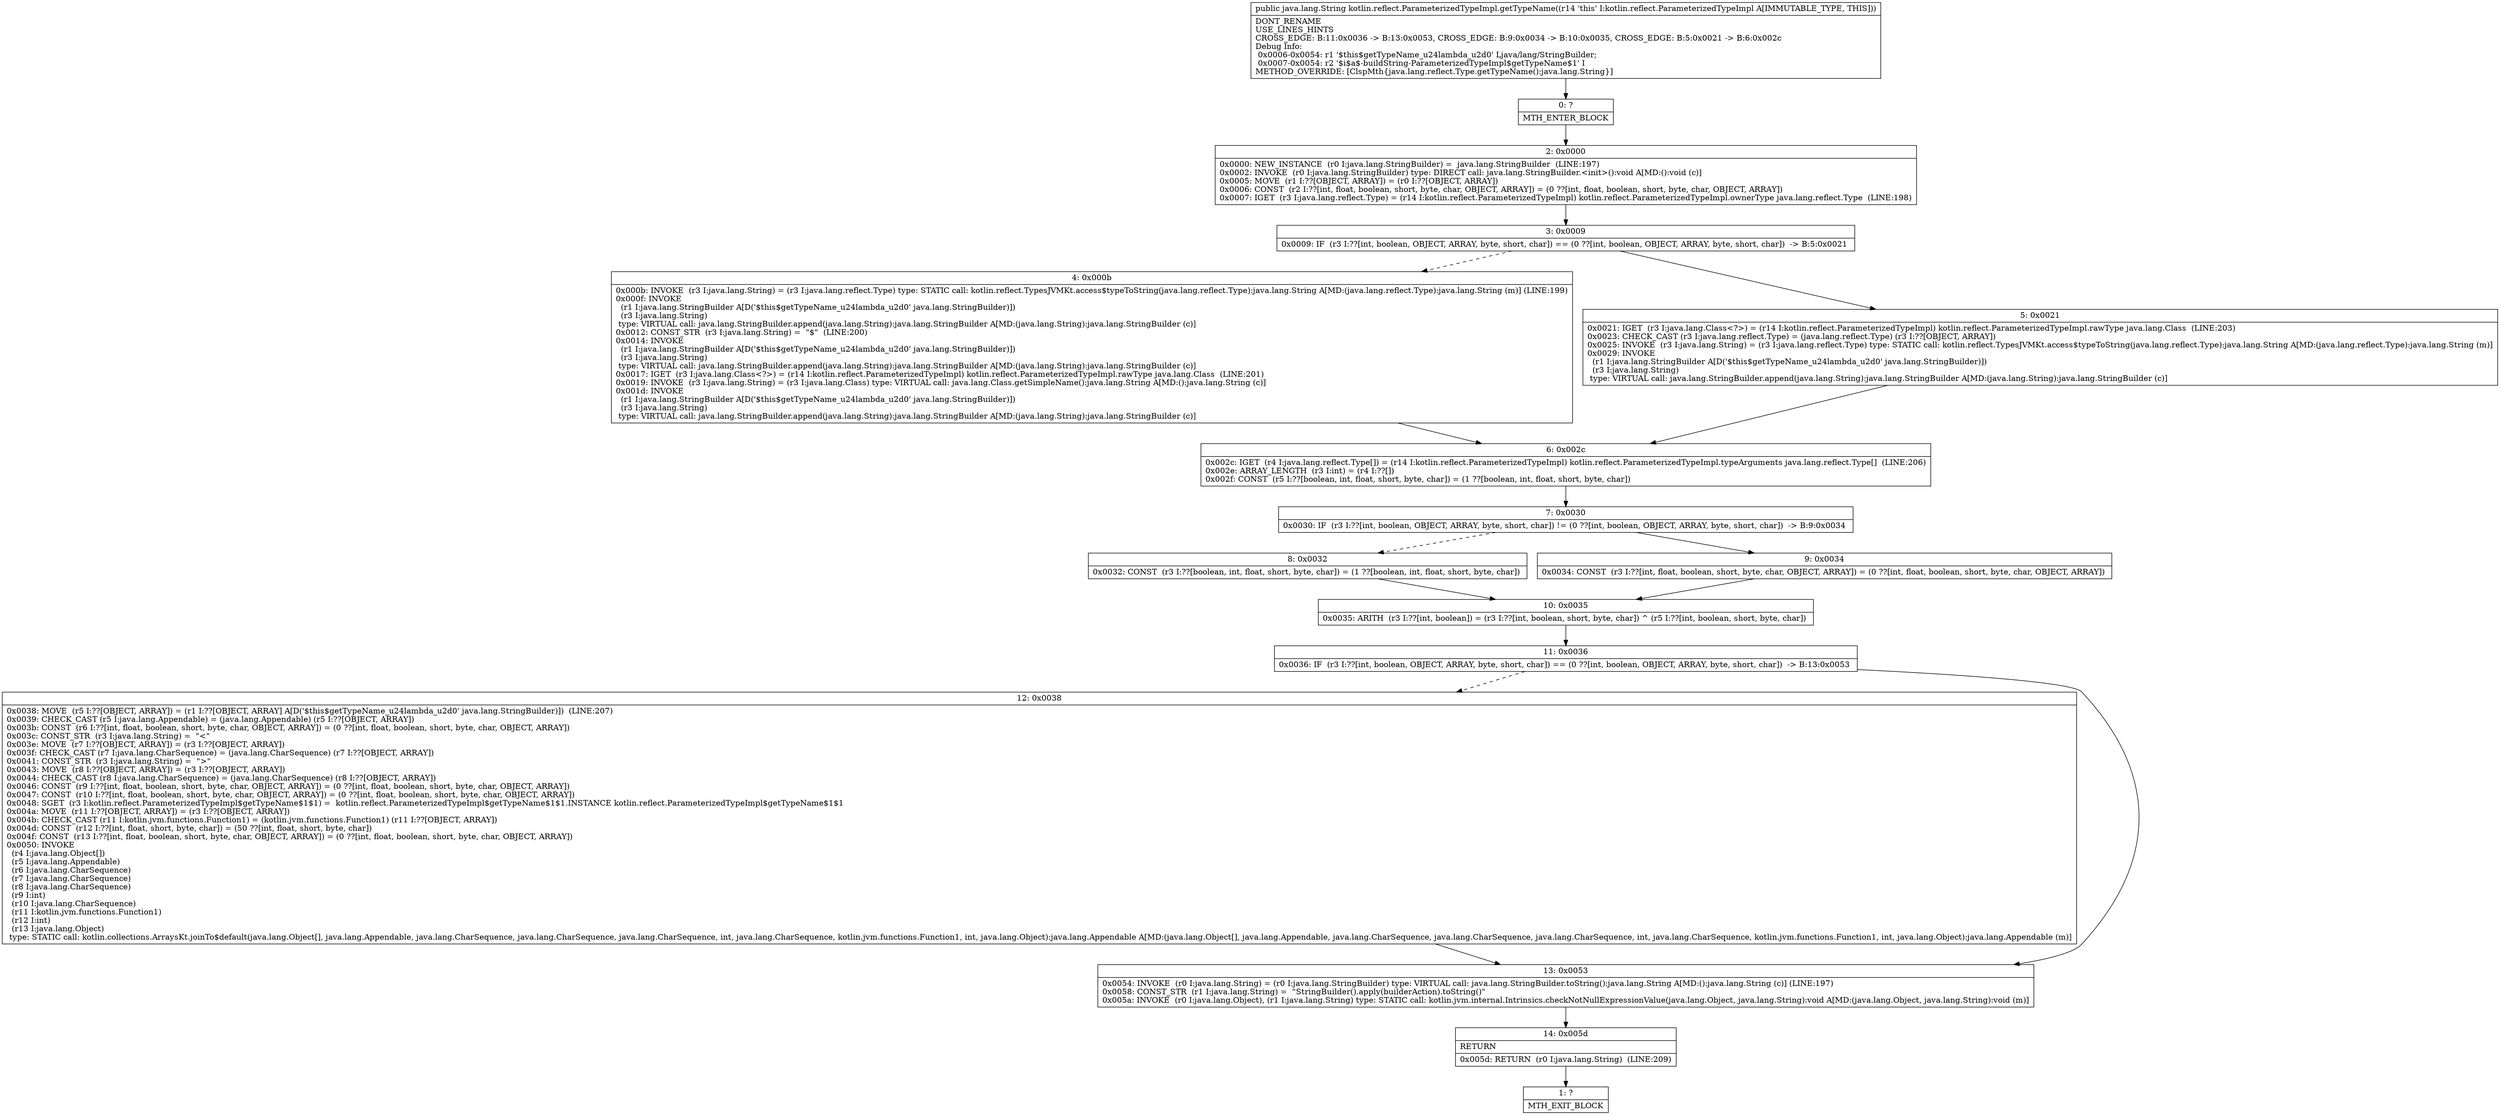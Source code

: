 digraph "CFG forkotlin.reflect.ParameterizedTypeImpl.getTypeName()Ljava\/lang\/String;" {
Node_0 [shape=record,label="{0\:\ ?|MTH_ENTER_BLOCK\l}"];
Node_2 [shape=record,label="{2\:\ 0x0000|0x0000: NEW_INSTANCE  (r0 I:java.lang.StringBuilder) =  java.lang.StringBuilder  (LINE:197)\l0x0002: INVOKE  (r0 I:java.lang.StringBuilder) type: DIRECT call: java.lang.StringBuilder.\<init\>():void A[MD:():void (c)]\l0x0005: MOVE  (r1 I:??[OBJECT, ARRAY]) = (r0 I:??[OBJECT, ARRAY]) \l0x0006: CONST  (r2 I:??[int, float, boolean, short, byte, char, OBJECT, ARRAY]) = (0 ??[int, float, boolean, short, byte, char, OBJECT, ARRAY]) \l0x0007: IGET  (r3 I:java.lang.reflect.Type) = (r14 I:kotlin.reflect.ParameterizedTypeImpl) kotlin.reflect.ParameterizedTypeImpl.ownerType java.lang.reflect.Type  (LINE:198)\l}"];
Node_3 [shape=record,label="{3\:\ 0x0009|0x0009: IF  (r3 I:??[int, boolean, OBJECT, ARRAY, byte, short, char]) == (0 ??[int, boolean, OBJECT, ARRAY, byte, short, char])  \-\> B:5:0x0021 \l}"];
Node_4 [shape=record,label="{4\:\ 0x000b|0x000b: INVOKE  (r3 I:java.lang.String) = (r3 I:java.lang.reflect.Type) type: STATIC call: kotlin.reflect.TypesJVMKt.access$typeToString(java.lang.reflect.Type):java.lang.String A[MD:(java.lang.reflect.Type):java.lang.String (m)] (LINE:199)\l0x000f: INVOKE  \l  (r1 I:java.lang.StringBuilder A[D('$this$getTypeName_u24lambda_u2d0' java.lang.StringBuilder)])\l  (r3 I:java.lang.String)\l type: VIRTUAL call: java.lang.StringBuilder.append(java.lang.String):java.lang.StringBuilder A[MD:(java.lang.String):java.lang.StringBuilder (c)]\l0x0012: CONST_STR  (r3 I:java.lang.String) =  \"$\"  (LINE:200)\l0x0014: INVOKE  \l  (r1 I:java.lang.StringBuilder A[D('$this$getTypeName_u24lambda_u2d0' java.lang.StringBuilder)])\l  (r3 I:java.lang.String)\l type: VIRTUAL call: java.lang.StringBuilder.append(java.lang.String):java.lang.StringBuilder A[MD:(java.lang.String):java.lang.StringBuilder (c)]\l0x0017: IGET  (r3 I:java.lang.Class\<?\>) = (r14 I:kotlin.reflect.ParameterizedTypeImpl) kotlin.reflect.ParameterizedTypeImpl.rawType java.lang.Class  (LINE:201)\l0x0019: INVOKE  (r3 I:java.lang.String) = (r3 I:java.lang.Class) type: VIRTUAL call: java.lang.Class.getSimpleName():java.lang.String A[MD:():java.lang.String (c)]\l0x001d: INVOKE  \l  (r1 I:java.lang.StringBuilder A[D('$this$getTypeName_u24lambda_u2d0' java.lang.StringBuilder)])\l  (r3 I:java.lang.String)\l type: VIRTUAL call: java.lang.StringBuilder.append(java.lang.String):java.lang.StringBuilder A[MD:(java.lang.String):java.lang.StringBuilder (c)]\l}"];
Node_6 [shape=record,label="{6\:\ 0x002c|0x002c: IGET  (r4 I:java.lang.reflect.Type[]) = (r14 I:kotlin.reflect.ParameterizedTypeImpl) kotlin.reflect.ParameterizedTypeImpl.typeArguments java.lang.reflect.Type[]  (LINE:206)\l0x002e: ARRAY_LENGTH  (r3 I:int) = (r4 I:??[]) \l0x002f: CONST  (r5 I:??[boolean, int, float, short, byte, char]) = (1 ??[boolean, int, float, short, byte, char]) \l}"];
Node_7 [shape=record,label="{7\:\ 0x0030|0x0030: IF  (r3 I:??[int, boolean, OBJECT, ARRAY, byte, short, char]) != (0 ??[int, boolean, OBJECT, ARRAY, byte, short, char])  \-\> B:9:0x0034 \l}"];
Node_8 [shape=record,label="{8\:\ 0x0032|0x0032: CONST  (r3 I:??[boolean, int, float, short, byte, char]) = (1 ??[boolean, int, float, short, byte, char]) \l}"];
Node_10 [shape=record,label="{10\:\ 0x0035|0x0035: ARITH  (r3 I:??[int, boolean]) = (r3 I:??[int, boolean, short, byte, char]) ^ (r5 I:??[int, boolean, short, byte, char]) \l}"];
Node_11 [shape=record,label="{11\:\ 0x0036|0x0036: IF  (r3 I:??[int, boolean, OBJECT, ARRAY, byte, short, char]) == (0 ??[int, boolean, OBJECT, ARRAY, byte, short, char])  \-\> B:13:0x0053 \l}"];
Node_12 [shape=record,label="{12\:\ 0x0038|0x0038: MOVE  (r5 I:??[OBJECT, ARRAY]) = (r1 I:??[OBJECT, ARRAY] A[D('$this$getTypeName_u24lambda_u2d0' java.lang.StringBuilder)])  (LINE:207)\l0x0039: CHECK_CAST (r5 I:java.lang.Appendable) = (java.lang.Appendable) (r5 I:??[OBJECT, ARRAY]) \l0x003b: CONST  (r6 I:??[int, float, boolean, short, byte, char, OBJECT, ARRAY]) = (0 ??[int, float, boolean, short, byte, char, OBJECT, ARRAY]) \l0x003c: CONST_STR  (r3 I:java.lang.String) =  \"\<\" \l0x003e: MOVE  (r7 I:??[OBJECT, ARRAY]) = (r3 I:??[OBJECT, ARRAY]) \l0x003f: CHECK_CAST (r7 I:java.lang.CharSequence) = (java.lang.CharSequence) (r7 I:??[OBJECT, ARRAY]) \l0x0041: CONST_STR  (r3 I:java.lang.String) =  \"\>\" \l0x0043: MOVE  (r8 I:??[OBJECT, ARRAY]) = (r3 I:??[OBJECT, ARRAY]) \l0x0044: CHECK_CAST (r8 I:java.lang.CharSequence) = (java.lang.CharSequence) (r8 I:??[OBJECT, ARRAY]) \l0x0046: CONST  (r9 I:??[int, float, boolean, short, byte, char, OBJECT, ARRAY]) = (0 ??[int, float, boolean, short, byte, char, OBJECT, ARRAY]) \l0x0047: CONST  (r10 I:??[int, float, boolean, short, byte, char, OBJECT, ARRAY]) = (0 ??[int, float, boolean, short, byte, char, OBJECT, ARRAY]) \l0x0048: SGET  (r3 I:kotlin.reflect.ParameterizedTypeImpl$getTypeName$1$1) =  kotlin.reflect.ParameterizedTypeImpl$getTypeName$1$1.INSTANCE kotlin.reflect.ParameterizedTypeImpl$getTypeName$1$1 \l0x004a: MOVE  (r11 I:??[OBJECT, ARRAY]) = (r3 I:??[OBJECT, ARRAY]) \l0x004b: CHECK_CAST (r11 I:kotlin.jvm.functions.Function1) = (kotlin.jvm.functions.Function1) (r11 I:??[OBJECT, ARRAY]) \l0x004d: CONST  (r12 I:??[int, float, short, byte, char]) = (50 ??[int, float, short, byte, char]) \l0x004f: CONST  (r13 I:??[int, float, boolean, short, byte, char, OBJECT, ARRAY]) = (0 ??[int, float, boolean, short, byte, char, OBJECT, ARRAY]) \l0x0050: INVOKE  \l  (r4 I:java.lang.Object[])\l  (r5 I:java.lang.Appendable)\l  (r6 I:java.lang.CharSequence)\l  (r7 I:java.lang.CharSequence)\l  (r8 I:java.lang.CharSequence)\l  (r9 I:int)\l  (r10 I:java.lang.CharSequence)\l  (r11 I:kotlin.jvm.functions.Function1)\l  (r12 I:int)\l  (r13 I:java.lang.Object)\l type: STATIC call: kotlin.collections.ArraysKt.joinTo$default(java.lang.Object[], java.lang.Appendable, java.lang.CharSequence, java.lang.CharSequence, java.lang.CharSequence, int, java.lang.CharSequence, kotlin.jvm.functions.Function1, int, java.lang.Object):java.lang.Appendable A[MD:(java.lang.Object[], java.lang.Appendable, java.lang.CharSequence, java.lang.CharSequence, java.lang.CharSequence, int, java.lang.CharSequence, kotlin.jvm.functions.Function1, int, java.lang.Object):java.lang.Appendable (m)]\l}"];
Node_13 [shape=record,label="{13\:\ 0x0053|0x0054: INVOKE  (r0 I:java.lang.String) = (r0 I:java.lang.StringBuilder) type: VIRTUAL call: java.lang.StringBuilder.toString():java.lang.String A[MD:():java.lang.String (c)] (LINE:197)\l0x0058: CONST_STR  (r1 I:java.lang.String) =  \"StringBuilder().apply(builderAction).toString()\" \l0x005a: INVOKE  (r0 I:java.lang.Object), (r1 I:java.lang.String) type: STATIC call: kotlin.jvm.internal.Intrinsics.checkNotNullExpressionValue(java.lang.Object, java.lang.String):void A[MD:(java.lang.Object, java.lang.String):void (m)]\l}"];
Node_14 [shape=record,label="{14\:\ 0x005d|RETURN\l|0x005d: RETURN  (r0 I:java.lang.String)  (LINE:209)\l}"];
Node_1 [shape=record,label="{1\:\ ?|MTH_EXIT_BLOCK\l}"];
Node_9 [shape=record,label="{9\:\ 0x0034|0x0034: CONST  (r3 I:??[int, float, boolean, short, byte, char, OBJECT, ARRAY]) = (0 ??[int, float, boolean, short, byte, char, OBJECT, ARRAY]) \l}"];
Node_5 [shape=record,label="{5\:\ 0x0021|0x0021: IGET  (r3 I:java.lang.Class\<?\>) = (r14 I:kotlin.reflect.ParameterizedTypeImpl) kotlin.reflect.ParameterizedTypeImpl.rawType java.lang.Class  (LINE:203)\l0x0023: CHECK_CAST (r3 I:java.lang.reflect.Type) = (java.lang.reflect.Type) (r3 I:??[OBJECT, ARRAY]) \l0x0025: INVOKE  (r3 I:java.lang.String) = (r3 I:java.lang.reflect.Type) type: STATIC call: kotlin.reflect.TypesJVMKt.access$typeToString(java.lang.reflect.Type):java.lang.String A[MD:(java.lang.reflect.Type):java.lang.String (m)]\l0x0029: INVOKE  \l  (r1 I:java.lang.StringBuilder A[D('$this$getTypeName_u24lambda_u2d0' java.lang.StringBuilder)])\l  (r3 I:java.lang.String)\l type: VIRTUAL call: java.lang.StringBuilder.append(java.lang.String):java.lang.StringBuilder A[MD:(java.lang.String):java.lang.StringBuilder (c)]\l}"];
MethodNode[shape=record,label="{public java.lang.String kotlin.reflect.ParameterizedTypeImpl.getTypeName((r14 'this' I:kotlin.reflect.ParameterizedTypeImpl A[IMMUTABLE_TYPE, THIS]))  | DONT_RENAME\lUSE_LINES_HINTS\lCROSS_EDGE: B:11:0x0036 \-\> B:13:0x0053, CROSS_EDGE: B:9:0x0034 \-\> B:10:0x0035, CROSS_EDGE: B:5:0x0021 \-\> B:6:0x002c\lDebug Info:\l  0x0006\-0x0054: r1 '$this$getTypeName_u24lambda_u2d0' Ljava\/lang\/StringBuilder;\l  0x0007\-0x0054: r2 '$i$a$\-buildString\-ParameterizedTypeImpl$getTypeName$1' I\lMETHOD_OVERRIDE: [ClspMth\{java.lang.reflect.Type.getTypeName():java.lang.String\}]\l}"];
MethodNode -> Node_0;Node_0 -> Node_2;
Node_2 -> Node_3;
Node_3 -> Node_4[style=dashed];
Node_3 -> Node_5;
Node_4 -> Node_6;
Node_6 -> Node_7;
Node_7 -> Node_8[style=dashed];
Node_7 -> Node_9;
Node_8 -> Node_10;
Node_10 -> Node_11;
Node_11 -> Node_12[style=dashed];
Node_11 -> Node_13;
Node_12 -> Node_13;
Node_13 -> Node_14;
Node_14 -> Node_1;
Node_9 -> Node_10;
Node_5 -> Node_6;
}

